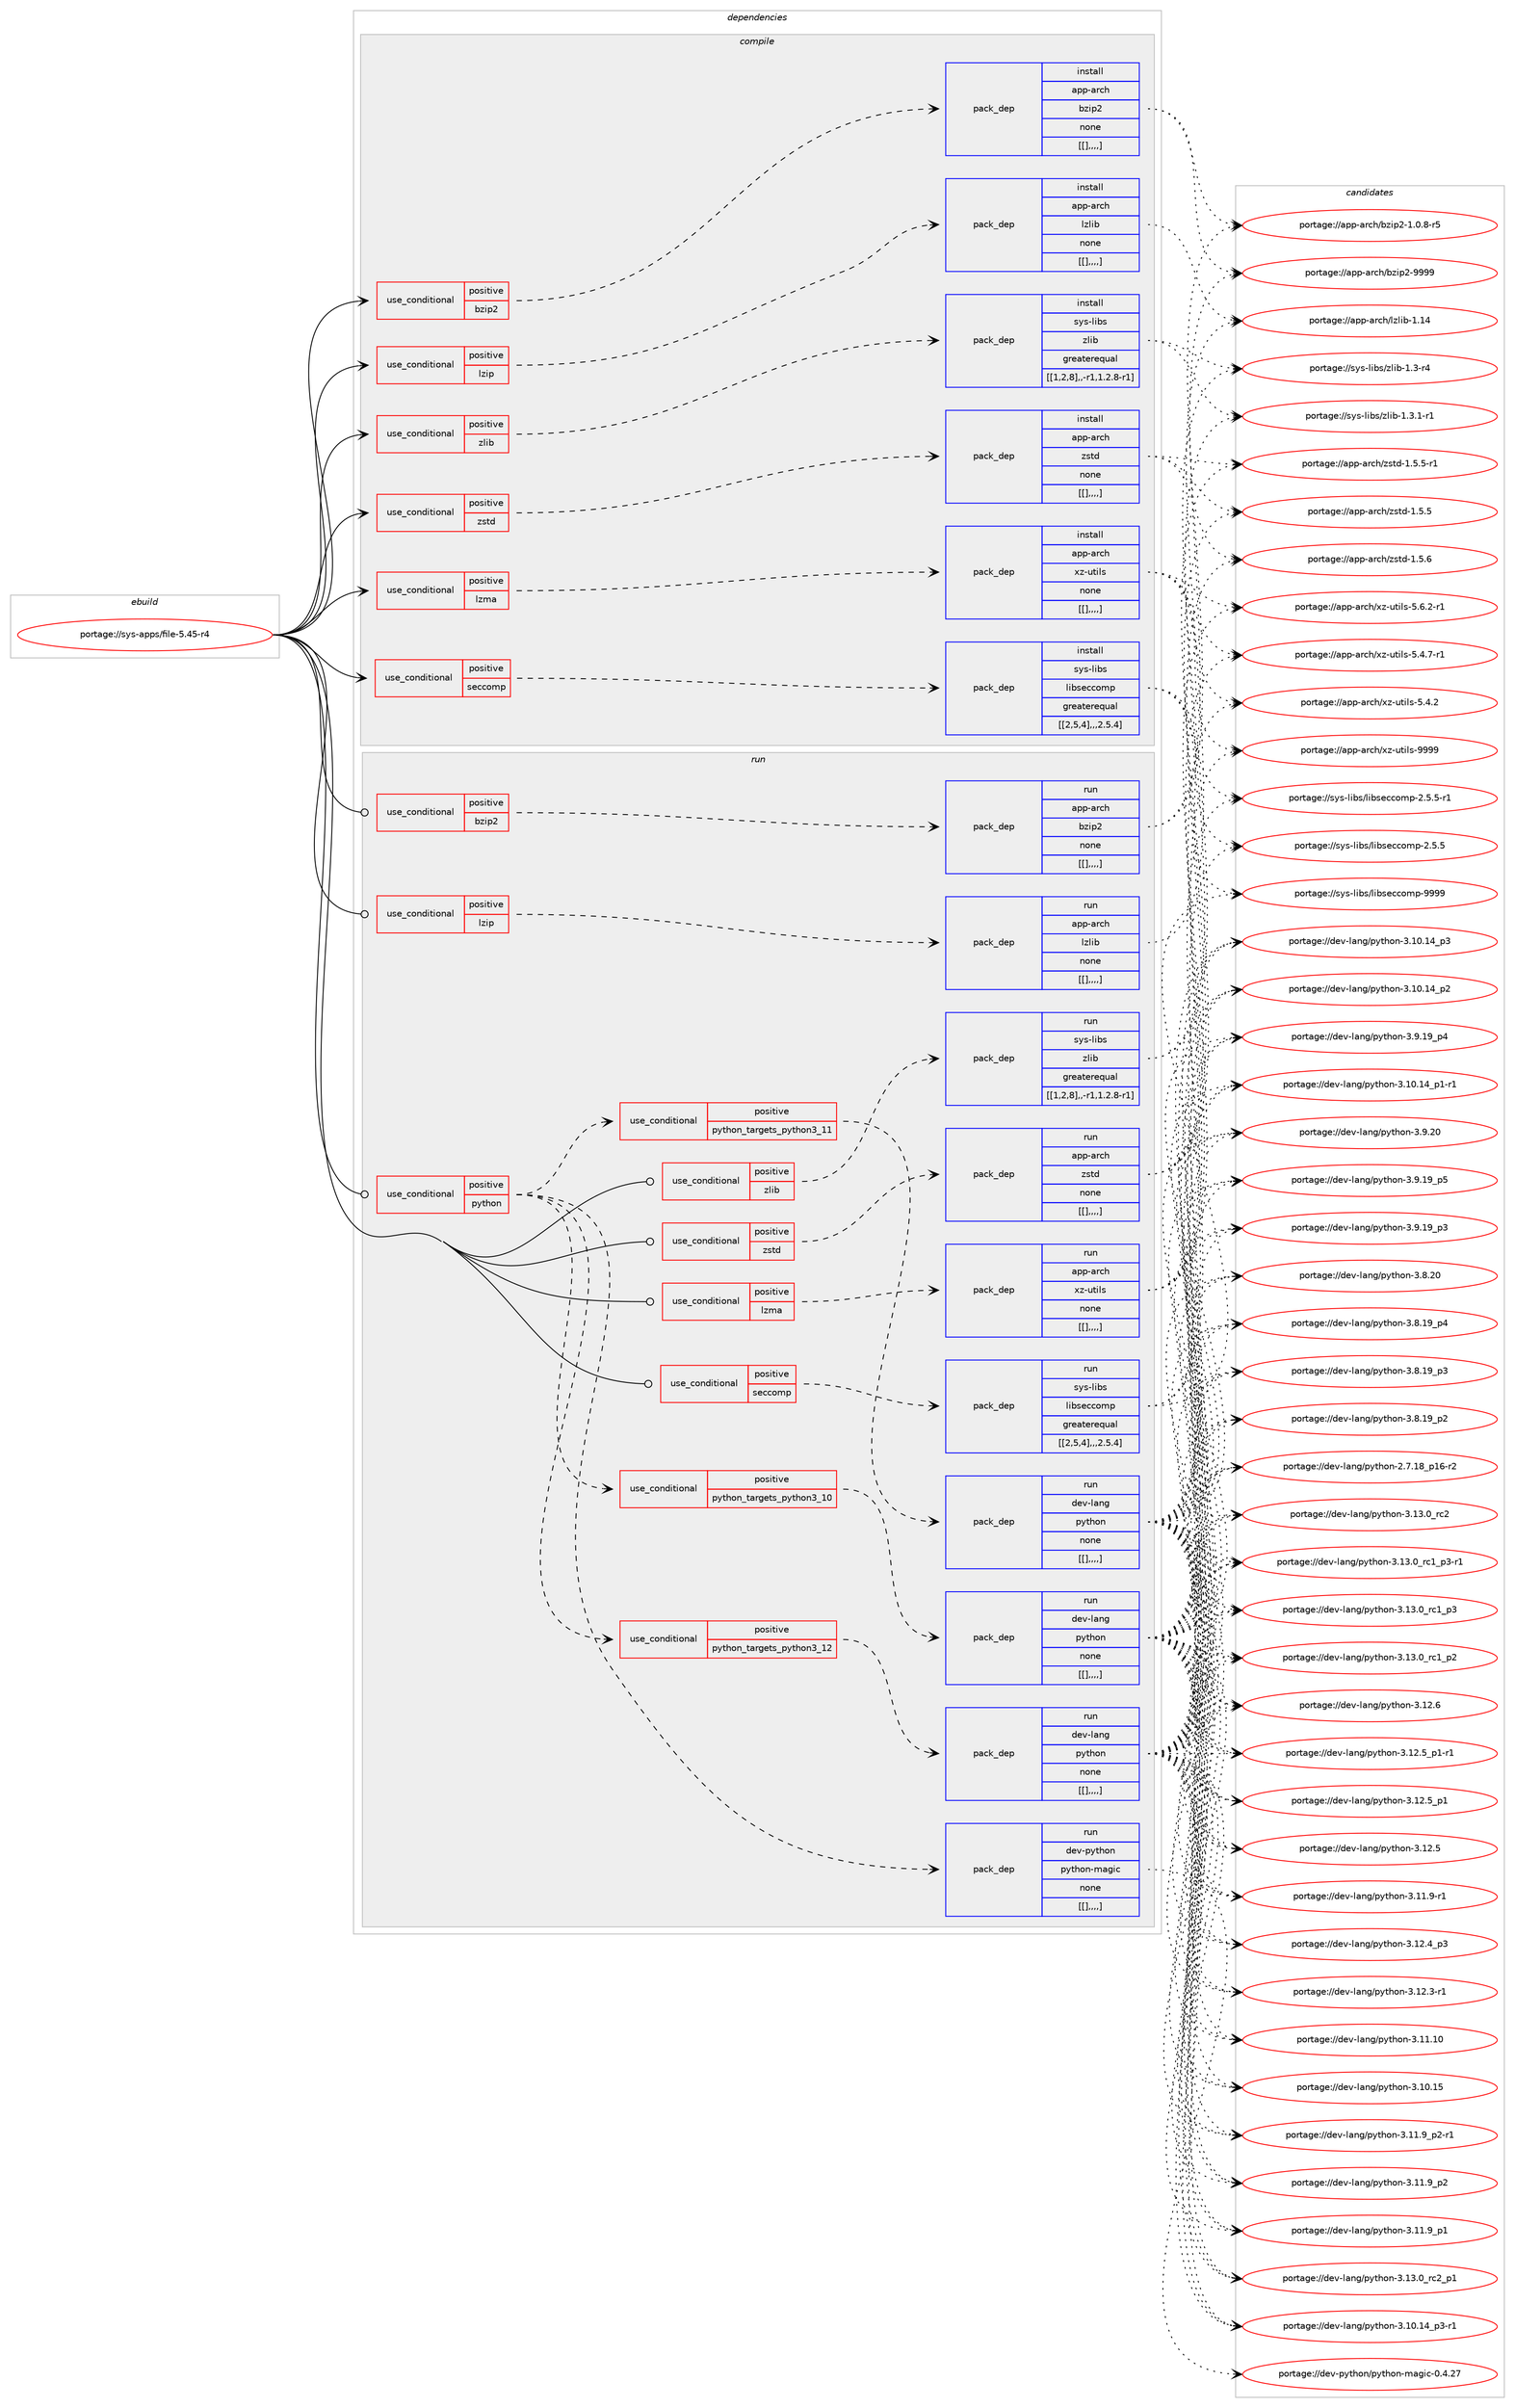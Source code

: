 digraph prolog {

# *************
# Graph options
# *************

newrank=true;
concentrate=true;
compound=true;
graph [rankdir=LR,fontname=Helvetica,fontsize=10,ranksep=1.5];#, ranksep=2.5, nodesep=0.2];
edge  [arrowhead=vee];
node  [fontname=Helvetica,fontsize=10];

# **********
# The ebuild
# **********

subgraph cluster_leftcol {
color=gray;
label=<<i>ebuild</i>>;
id [label="portage://sys-apps/file-5.45-r4", color=red, width=4, href="../sys-apps/file-5.45-r4.svg"];
}

# ****************
# The dependencies
# ****************

subgraph cluster_midcol {
color=gray;
label=<<i>dependencies</i>>;
subgraph cluster_compile {
fillcolor="#eeeeee";
style=filled;
label=<<i>compile</i>>;
subgraph cond6393 {
dependency17010 [label=<<TABLE BORDER="0" CELLBORDER="1" CELLSPACING="0" CELLPADDING="4"><TR><TD ROWSPAN="3" CELLPADDING="10">use_conditional</TD></TR><TR><TD>positive</TD></TR><TR><TD>bzip2</TD></TR></TABLE>>, shape=none, color=red];
subgraph pack10566 {
dependency17011 [label=<<TABLE BORDER="0" CELLBORDER="1" CELLSPACING="0" CELLPADDING="4" WIDTH="220"><TR><TD ROWSPAN="6" CELLPADDING="30">pack_dep</TD></TR><TR><TD WIDTH="110">install</TD></TR><TR><TD>app-arch</TD></TR><TR><TD>bzip2</TD></TR><TR><TD>none</TD></TR><TR><TD>[[],,,,]</TD></TR></TABLE>>, shape=none, color=blue];
}
dependency17010:e -> dependency17011:w [weight=20,style="dashed",arrowhead="vee"];
}
id:e -> dependency17010:w [weight=20,style="solid",arrowhead="vee"];
subgraph cond6394 {
dependency17012 [label=<<TABLE BORDER="0" CELLBORDER="1" CELLSPACING="0" CELLPADDING="4"><TR><TD ROWSPAN="3" CELLPADDING="10">use_conditional</TD></TR><TR><TD>positive</TD></TR><TR><TD>lzip</TD></TR></TABLE>>, shape=none, color=red];
subgraph pack10567 {
dependency17013 [label=<<TABLE BORDER="0" CELLBORDER="1" CELLSPACING="0" CELLPADDING="4" WIDTH="220"><TR><TD ROWSPAN="6" CELLPADDING="30">pack_dep</TD></TR><TR><TD WIDTH="110">install</TD></TR><TR><TD>app-arch</TD></TR><TR><TD>lzlib</TD></TR><TR><TD>none</TD></TR><TR><TD>[[],,,,]</TD></TR></TABLE>>, shape=none, color=blue];
}
dependency17012:e -> dependency17013:w [weight=20,style="dashed",arrowhead="vee"];
}
id:e -> dependency17012:w [weight=20,style="solid",arrowhead="vee"];
subgraph cond6395 {
dependency17014 [label=<<TABLE BORDER="0" CELLBORDER="1" CELLSPACING="0" CELLPADDING="4"><TR><TD ROWSPAN="3" CELLPADDING="10">use_conditional</TD></TR><TR><TD>positive</TD></TR><TR><TD>lzma</TD></TR></TABLE>>, shape=none, color=red];
subgraph pack10568 {
dependency17015 [label=<<TABLE BORDER="0" CELLBORDER="1" CELLSPACING="0" CELLPADDING="4" WIDTH="220"><TR><TD ROWSPAN="6" CELLPADDING="30">pack_dep</TD></TR><TR><TD WIDTH="110">install</TD></TR><TR><TD>app-arch</TD></TR><TR><TD>xz-utils</TD></TR><TR><TD>none</TD></TR><TR><TD>[[],,,,]</TD></TR></TABLE>>, shape=none, color=blue];
}
dependency17014:e -> dependency17015:w [weight=20,style="dashed",arrowhead="vee"];
}
id:e -> dependency17014:w [weight=20,style="solid",arrowhead="vee"];
subgraph cond6396 {
dependency17016 [label=<<TABLE BORDER="0" CELLBORDER="1" CELLSPACING="0" CELLPADDING="4"><TR><TD ROWSPAN="3" CELLPADDING="10">use_conditional</TD></TR><TR><TD>positive</TD></TR><TR><TD>seccomp</TD></TR></TABLE>>, shape=none, color=red];
subgraph pack10569 {
dependency17017 [label=<<TABLE BORDER="0" CELLBORDER="1" CELLSPACING="0" CELLPADDING="4" WIDTH="220"><TR><TD ROWSPAN="6" CELLPADDING="30">pack_dep</TD></TR><TR><TD WIDTH="110">install</TD></TR><TR><TD>sys-libs</TD></TR><TR><TD>libseccomp</TD></TR><TR><TD>greaterequal</TD></TR><TR><TD>[[2,5,4],,,2.5.4]</TD></TR></TABLE>>, shape=none, color=blue];
}
dependency17016:e -> dependency17017:w [weight=20,style="dashed",arrowhead="vee"];
}
id:e -> dependency17016:w [weight=20,style="solid",arrowhead="vee"];
subgraph cond6397 {
dependency17018 [label=<<TABLE BORDER="0" CELLBORDER="1" CELLSPACING="0" CELLPADDING="4"><TR><TD ROWSPAN="3" CELLPADDING="10">use_conditional</TD></TR><TR><TD>positive</TD></TR><TR><TD>zlib</TD></TR></TABLE>>, shape=none, color=red];
subgraph pack10570 {
dependency17019 [label=<<TABLE BORDER="0" CELLBORDER="1" CELLSPACING="0" CELLPADDING="4" WIDTH="220"><TR><TD ROWSPAN="6" CELLPADDING="30">pack_dep</TD></TR><TR><TD WIDTH="110">install</TD></TR><TR><TD>sys-libs</TD></TR><TR><TD>zlib</TD></TR><TR><TD>greaterequal</TD></TR><TR><TD>[[1,2,8],,-r1,1.2.8-r1]</TD></TR></TABLE>>, shape=none, color=blue];
}
dependency17018:e -> dependency17019:w [weight=20,style="dashed",arrowhead="vee"];
}
id:e -> dependency17018:w [weight=20,style="solid",arrowhead="vee"];
subgraph cond6398 {
dependency17020 [label=<<TABLE BORDER="0" CELLBORDER="1" CELLSPACING="0" CELLPADDING="4"><TR><TD ROWSPAN="3" CELLPADDING="10">use_conditional</TD></TR><TR><TD>positive</TD></TR><TR><TD>zstd</TD></TR></TABLE>>, shape=none, color=red];
subgraph pack10571 {
dependency17021 [label=<<TABLE BORDER="0" CELLBORDER="1" CELLSPACING="0" CELLPADDING="4" WIDTH="220"><TR><TD ROWSPAN="6" CELLPADDING="30">pack_dep</TD></TR><TR><TD WIDTH="110">install</TD></TR><TR><TD>app-arch</TD></TR><TR><TD>zstd</TD></TR><TR><TD>none</TD></TR><TR><TD>[[],,,,]</TD></TR></TABLE>>, shape=none, color=blue];
}
dependency17020:e -> dependency17021:w [weight=20,style="dashed",arrowhead="vee"];
}
id:e -> dependency17020:w [weight=20,style="solid",arrowhead="vee"];
}
subgraph cluster_compileandrun {
fillcolor="#eeeeee";
style=filled;
label=<<i>compile and run</i>>;
}
subgraph cluster_run {
fillcolor="#eeeeee";
style=filled;
label=<<i>run</i>>;
subgraph cond6399 {
dependency17022 [label=<<TABLE BORDER="0" CELLBORDER="1" CELLSPACING="0" CELLPADDING="4"><TR><TD ROWSPAN="3" CELLPADDING="10">use_conditional</TD></TR><TR><TD>positive</TD></TR><TR><TD>bzip2</TD></TR></TABLE>>, shape=none, color=red];
subgraph pack10572 {
dependency17023 [label=<<TABLE BORDER="0" CELLBORDER="1" CELLSPACING="0" CELLPADDING="4" WIDTH="220"><TR><TD ROWSPAN="6" CELLPADDING="30">pack_dep</TD></TR><TR><TD WIDTH="110">run</TD></TR><TR><TD>app-arch</TD></TR><TR><TD>bzip2</TD></TR><TR><TD>none</TD></TR><TR><TD>[[],,,,]</TD></TR></TABLE>>, shape=none, color=blue];
}
dependency17022:e -> dependency17023:w [weight=20,style="dashed",arrowhead="vee"];
}
id:e -> dependency17022:w [weight=20,style="solid",arrowhead="odot"];
subgraph cond6400 {
dependency17024 [label=<<TABLE BORDER="0" CELLBORDER="1" CELLSPACING="0" CELLPADDING="4"><TR><TD ROWSPAN="3" CELLPADDING="10">use_conditional</TD></TR><TR><TD>positive</TD></TR><TR><TD>lzip</TD></TR></TABLE>>, shape=none, color=red];
subgraph pack10573 {
dependency17025 [label=<<TABLE BORDER="0" CELLBORDER="1" CELLSPACING="0" CELLPADDING="4" WIDTH="220"><TR><TD ROWSPAN="6" CELLPADDING="30">pack_dep</TD></TR><TR><TD WIDTH="110">run</TD></TR><TR><TD>app-arch</TD></TR><TR><TD>lzlib</TD></TR><TR><TD>none</TD></TR><TR><TD>[[],,,,]</TD></TR></TABLE>>, shape=none, color=blue];
}
dependency17024:e -> dependency17025:w [weight=20,style="dashed",arrowhead="vee"];
}
id:e -> dependency17024:w [weight=20,style="solid",arrowhead="odot"];
subgraph cond6401 {
dependency17026 [label=<<TABLE BORDER="0" CELLBORDER="1" CELLSPACING="0" CELLPADDING="4"><TR><TD ROWSPAN="3" CELLPADDING="10">use_conditional</TD></TR><TR><TD>positive</TD></TR><TR><TD>lzma</TD></TR></TABLE>>, shape=none, color=red];
subgraph pack10574 {
dependency17027 [label=<<TABLE BORDER="0" CELLBORDER="1" CELLSPACING="0" CELLPADDING="4" WIDTH="220"><TR><TD ROWSPAN="6" CELLPADDING="30">pack_dep</TD></TR><TR><TD WIDTH="110">run</TD></TR><TR><TD>app-arch</TD></TR><TR><TD>xz-utils</TD></TR><TR><TD>none</TD></TR><TR><TD>[[],,,,]</TD></TR></TABLE>>, shape=none, color=blue];
}
dependency17026:e -> dependency17027:w [weight=20,style="dashed",arrowhead="vee"];
}
id:e -> dependency17026:w [weight=20,style="solid",arrowhead="odot"];
subgraph cond6402 {
dependency17028 [label=<<TABLE BORDER="0" CELLBORDER="1" CELLSPACING="0" CELLPADDING="4"><TR><TD ROWSPAN="3" CELLPADDING="10">use_conditional</TD></TR><TR><TD>positive</TD></TR><TR><TD>python</TD></TR></TABLE>>, shape=none, color=red];
subgraph cond6403 {
dependency17029 [label=<<TABLE BORDER="0" CELLBORDER="1" CELLSPACING="0" CELLPADDING="4"><TR><TD ROWSPAN="3" CELLPADDING="10">use_conditional</TD></TR><TR><TD>positive</TD></TR><TR><TD>python_targets_python3_10</TD></TR></TABLE>>, shape=none, color=red];
subgraph pack10575 {
dependency17030 [label=<<TABLE BORDER="0" CELLBORDER="1" CELLSPACING="0" CELLPADDING="4" WIDTH="220"><TR><TD ROWSPAN="6" CELLPADDING="30">pack_dep</TD></TR><TR><TD WIDTH="110">run</TD></TR><TR><TD>dev-lang</TD></TR><TR><TD>python</TD></TR><TR><TD>none</TD></TR><TR><TD>[[],,,,]</TD></TR></TABLE>>, shape=none, color=blue];
}
dependency17029:e -> dependency17030:w [weight=20,style="dashed",arrowhead="vee"];
}
dependency17028:e -> dependency17029:w [weight=20,style="dashed",arrowhead="vee"];
subgraph cond6404 {
dependency17031 [label=<<TABLE BORDER="0" CELLBORDER="1" CELLSPACING="0" CELLPADDING="4"><TR><TD ROWSPAN="3" CELLPADDING="10">use_conditional</TD></TR><TR><TD>positive</TD></TR><TR><TD>python_targets_python3_11</TD></TR></TABLE>>, shape=none, color=red];
subgraph pack10576 {
dependency17032 [label=<<TABLE BORDER="0" CELLBORDER="1" CELLSPACING="0" CELLPADDING="4" WIDTH="220"><TR><TD ROWSPAN="6" CELLPADDING="30">pack_dep</TD></TR><TR><TD WIDTH="110">run</TD></TR><TR><TD>dev-lang</TD></TR><TR><TD>python</TD></TR><TR><TD>none</TD></TR><TR><TD>[[],,,,]</TD></TR></TABLE>>, shape=none, color=blue];
}
dependency17031:e -> dependency17032:w [weight=20,style="dashed",arrowhead="vee"];
}
dependency17028:e -> dependency17031:w [weight=20,style="dashed",arrowhead="vee"];
subgraph cond6405 {
dependency17033 [label=<<TABLE BORDER="0" CELLBORDER="1" CELLSPACING="0" CELLPADDING="4"><TR><TD ROWSPAN="3" CELLPADDING="10">use_conditional</TD></TR><TR><TD>positive</TD></TR><TR><TD>python_targets_python3_12</TD></TR></TABLE>>, shape=none, color=red];
subgraph pack10577 {
dependency17034 [label=<<TABLE BORDER="0" CELLBORDER="1" CELLSPACING="0" CELLPADDING="4" WIDTH="220"><TR><TD ROWSPAN="6" CELLPADDING="30">pack_dep</TD></TR><TR><TD WIDTH="110">run</TD></TR><TR><TD>dev-lang</TD></TR><TR><TD>python</TD></TR><TR><TD>none</TD></TR><TR><TD>[[],,,,]</TD></TR></TABLE>>, shape=none, color=blue];
}
dependency17033:e -> dependency17034:w [weight=20,style="dashed",arrowhead="vee"];
}
dependency17028:e -> dependency17033:w [weight=20,style="dashed",arrowhead="vee"];
subgraph pack10578 {
dependency17035 [label=<<TABLE BORDER="0" CELLBORDER="1" CELLSPACING="0" CELLPADDING="4" WIDTH="220"><TR><TD ROWSPAN="6" CELLPADDING="30">pack_dep</TD></TR><TR><TD WIDTH="110">run</TD></TR><TR><TD>dev-python</TD></TR><TR><TD>python-magic</TD></TR><TR><TD>none</TD></TR><TR><TD>[[],,,,]</TD></TR></TABLE>>, shape=none, color=blue];
}
dependency17028:e -> dependency17035:w [weight=20,style="dashed",arrowhead="vee"];
}
id:e -> dependency17028:w [weight=20,style="solid",arrowhead="odot"];
subgraph cond6406 {
dependency17036 [label=<<TABLE BORDER="0" CELLBORDER="1" CELLSPACING="0" CELLPADDING="4"><TR><TD ROWSPAN="3" CELLPADDING="10">use_conditional</TD></TR><TR><TD>positive</TD></TR><TR><TD>seccomp</TD></TR></TABLE>>, shape=none, color=red];
subgraph pack10579 {
dependency17037 [label=<<TABLE BORDER="0" CELLBORDER="1" CELLSPACING="0" CELLPADDING="4" WIDTH="220"><TR><TD ROWSPAN="6" CELLPADDING="30">pack_dep</TD></TR><TR><TD WIDTH="110">run</TD></TR><TR><TD>sys-libs</TD></TR><TR><TD>libseccomp</TD></TR><TR><TD>greaterequal</TD></TR><TR><TD>[[2,5,4],,,2.5.4]</TD></TR></TABLE>>, shape=none, color=blue];
}
dependency17036:e -> dependency17037:w [weight=20,style="dashed",arrowhead="vee"];
}
id:e -> dependency17036:w [weight=20,style="solid",arrowhead="odot"];
subgraph cond6407 {
dependency17038 [label=<<TABLE BORDER="0" CELLBORDER="1" CELLSPACING="0" CELLPADDING="4"><TR><TD ROWSPAN="3" CELLPADDING="10">use_conditional</TD></TR><TR><TD>positive</TD></TR><TR><TD>zlib</TD></TR></TABLE>>, shape=none, color=red];
subgraph pack10580 {
dependency17039 [label=<<TABLE BORDER="0" CELLBORDER="1" CELLSPACING="0" CELLPADDING="4" WIDTH="220"><TR><TD ROWSPAN="6" CELLPADDING="30">pack_dep</TD></TR><TR><TD WIDTH="110">run</TD></TR><TR><TD>sys-libs</TD></TR><TR><TD>zlib</TD></TR><TR><TD>greaterequal</TD></TR><TR><TD>[[1,2,8],,-r1,1.2.8-r1]</TD></TR></TABLE>>, shape=none, color=blue];
}
dependency17038:e -> dependency17039:w [weight=20,style="dashed",arrowhead="vee"];
}
id:e -> dependency17038:w [weight=20,style="solid",arrowhead="odot"];
subgraph cond6408 {
dependency17040 [label=<<TABLE BORDER="0" CELLBORDER="1" CELLSPACING="0" CELLPADDING="4"><TR><TD ROWSPAN="3" CELLPADDING="10">use_conditional</TD></TR><TR><TD>positive</TD></TR><TR><TD>zstd</TD></TR></TABLE>>, shape=none, color=red];
subgraph pack10581 {
dependency17041 [label=<<TABLE BORDER="0" CELLBORDER="1" CELLSPACING="0" CELLPADDING="4" WIDTH="220"><TR><TD ROWSPAN="6" CELLPADDING="30">pack_dep</TD></TR><TR><TD WIDTH="110">run</TD></TR><TR><TD>app-arch</TD></TR><TR><TD>zstd</TD></TR><TR><TD>none</TD></TR><TR><TD>[[],,,,]</TD></TR></TABLE>>, shape=none, color=blue];
}
dependency17040:e -> dependency17041:w [weight=20,style="dashed",arrowhead="vee"];
}
id:e -> dependency17040:w [weight=20,style="solid",arrowhead="odot"];
}
}

# **************
# The candidates
# **************

subgraph cluster_choices {
rank=same;
color=gray;
label=<<i>candidates</i>>;

subgraph choice10566 {
color=black;
nodesep=1;
choice971121124597114991044798122105112504557575757 [label="portage://app-arch/bzip2-9999", color=red, width=4,href="../app-arch/bzip2-9999.svg"];
choice971121124597114991044798122105112504549464846564511453 [label="portage://app-arch/bzip2-1.0.8-r5", color=red, width=4,href="../app-arch/bzip2-1.0.8-r5.svg"];
dependency17011:e -> choice971121124597114991044798122105112504557575757:w [style=dotted,weight="100"];
dependency17011:e -> choice971121124597114991044798122105112504549464846564511453:w [style=dotted,weight="100"];
}
subgraph choice10567 {
color=black;
nodesep=1;
choice9711211245971149910447108122108105984549464952 [label="portage://app-arch/lzlib-1.14", color=red, width=4,href="../app-arch/lzlib-1.14.svg"];
dependency17013:e -> choice9711211245971149910447108122108105984549464952:w [style=dotted,weight="100"];
}
subgraph choice10568 {
color=black;
nodesep=1;
choice9711211245971149910447120122451171161051081154557575757 [label="portage://app-arch/xz-utils-9999", color=red, width=4,href="../app-arch/xz-utils-9999.svg"];
choice9711211245971149910447120122451171161051081154553465446504511449 [label="portage://app-arch/xz-utils-5.6.2-r1", color=red, width=4,href="../app-arch/xz-utils-5.6.2-r1.svg"];
choice9711211245971149910447120122451171161051081154553465246554511449 [label="portage://app-arch/xz-utils-5.4.7-r1", color=red, width=4,href="../app-arch/xz-utils-5.4.7-r1.svg"];
choice971121124597114991044712012245117116105108115455346524650 [label="portage://app-arch/xz-utils-5.4.2", color=red, width=4,href="../app-arch/xz-utils-5.4.2.svg"];
dependency17015:e -> choice9711211245971149910447120122451171161051081154557575757:w [style=dotted,weight="100"];
dependency17015:e -> choice9711211245971149910447120122451171161051081154553465446504511449:w [style=dotted,weight="100"];
dependency17015:e -> choice9711211245971149910447120122451171161051081154553465246554511449:w [style=dotted,weight="100"];
dependency17015:e -> choice971121124597114991044712012245117116105108115455346524650:w [style=dotted,weight="100"];
}
subgraph choice10569 {
color=black;
nodesep=1;
choice1151211154510810598115471081059811510199991111091124557575757 [label="portage://sys-libs/libseccomp-9999", color=red, width=4,href="../sys-libs/libseccomp-9999.svg"];
choice1151211154510810598115471081059811510199991111091124550465346534511449 [label="portage://sys-libs/libseccomp-2.5.5-r1", color=red, width=4,href="../sys-libs/libseccomp-2.5.5-r1.svg"];
choice115121115451081059811547108105981151019999111109112455046534653 [label="portage://sys-libs/libseccomp-2.5.5", color=red, width=4,href="../sys-libs/libseccomp-2.5.5.svg"];
dependency17017:e -> choice1151211154510810598115471081059811510199991111091124557575757:w [style=dotted,weight="100"];
dependency17017:e -> choice1151211154510810598115471081059811510199991111091124550465346534511449:w [style=dotted,weight="100"];
dependency17017:e -> choice115121115451081059811547108105981151019999111109112455046534653:w [style=dotted,weight="100"];
}
subgraph choice10570 {
color=black;
nodesep=1;
choice115121115451081059811547122108105984549465146494511449 [label="portage://sys-libs/zlib-1.3.1-r1", color=red, width=4,href="../sys-libs/zlib-1.3.1-r1.svg"];
choice11512111545108105981154712210810598454946514511452 [label="portage://sys-libs/zlib-1.3-r4", color=red, width=4,href="../sys-libs/zlib-1.3-r4.svg"];
dependency17019:e -> choice115121115451081059811547122108105984549465146494511449:w [style=dotted,weight="100"];
dependency17019:e -> choice11512111545108105981154712210810598454946514511452:w [style=dotted,weight="100"];
}
subgraph choice10571 {
color=black;
nodesep=1;
choice9711211245971149910447122115116100454946534654 [label="portage://app-arch/zstd-1.5.6", color=red, width=4,href="../app-arch/zstd-1.5.6.svg"];
choice97112112459711499104471221151161004549465346534511449 [label="portage://app-arch/zstd-1.5.5-r1", color=red, width=4,href="../app-arch/zstd-1.5.5-r1.svg"];
choice9711211245971149910447122115116100454946534653 [label="portage://app-arch/zstd-1.5.5", color=red, width=4,href="../app-arch/zstd-1.5.5.svg"];
dependency17021:e -> choice9711211245971149910447122115116100454946534654:w [style=dotted,weight="100"];
dependency17021:e -> choice97112112459711499104471221151161004549465346534511449:w [style=dotted,weight="100"];
dependency17021:e -> choice9711211245971149910447122115116100454946534653:w [style=dotted,weight="100"];
}
subgraph choice10572 {
color=black;
nodesep=1;
choice971121124597114991044798122105112504557575757 [label="portage://app-arch/bzip2-9999", color=red, width=4,href="../app-arch/bzip2-9999.svg"];
choice971121124597114991044798122105112504549464846564511453 [label="portage://app-arch/bzip2-1.0.8-r5", color=red, width=4,href="../app-arch/bzip2-1.0.8-r5.svg"];
dependency17023:e -> choice971121124597114991044798122105112504557575757:w [style=dotted,weight="100"];
dependency17023:e -> choice971121124597114991044798122105112504549464846564511453:w [style=dotted,weight="100"];
}
subgraph choice10573 {
color=black;
nodesep=1;
choice9711211245971149910447108122108105984549464952 [label="portage://app-arch/lzlib-1.14", color=red, width=4,href="../app-arch/lzlib-1.14.svg"];
dependency17025:e -> choice9711211245971149910447108122108105984549464952:w [style=dotted,weight="100"];
}
subgraph choice10574 {
color=black;
nodesep=1;
choice9711211245971149910447120122451171161051081154557575757 [label="portage://app-arch/xz-utils-9999", color=red, width=4,href="../app-arch/xz-utils-9999.svg"];
choice9711211245971149910447120122451171161051081154553465446504511449 [label="portage://app-arch/xz-utils-5.6.2-r1", color=red, width=4,href="../app-arch/xz-utils-5.6.2-r1.svg"];
choice9711211245971149910447120122451171161051081154553465246554511449 [label="portage://app-arch/xz-utils-5.4.7-r1", color=red, width=4,href="../app-arch/xz-utils-5.4.7-r1.svg"];
choice971121124597114991044712012245117116105108115455346524650 [label="portage://app-arch/xz-utils-5.4.2", color=red, width=4,href="../app-arch/xz-utils-5.4.2.svg"];
dependency17027:e -> choice9711211245971149910447120122451171161051081154557575757:w [style=dotted,weight="100"];
dependency17027:e -> choice9711211245971149910447120122451171161051081154553465446504511449:w [style=dotted,weight="100"];
dependency17027:e -> choice9711211245971149910447120122451171161051081154553465246554511449:w [style=dotted,weight="100"];
dependency17027:e -> choice971121124597114991044712012245117116105108115455346524650:w [style=dotted,weight="100"];
}
subgraph choice10575 {
color=black;
nodesep=1;
choice100101118451089711010347112121116104111110455146495146489511499509511249 [label="portage://dev-lang/python-3.13.0_rc2_p1", color=red, width=4,href="../dev-lang/python-3.13.0_rc2_p1.svg"];
choice10010111845108971101034711212111610411111045514649514648951149950 [label="portage://dev-lang/python-3.13.0_rc2", color=red, width=4,href="../dev-lang/python-3.13.0_rc2.svg"];
choice1001011184510897110103471121211161041111104551464951464895114994995112514511449 [label="portage://dev-lang/python-3.13.0_rc1_p3-r1", color=red, width=4,href="../dev-lang/python-3.13.0_rc1_p3-r1.svg"];
choice100101118451089711010347112121116104111110455146495146489511499499511251 [label="portage://dev-lang/python-3.13.0_rc1_p3", color=red, width=4,href="../dev-lang/python-3.13.0_rc1_p3.svg"];
choice100101118451089711010347112121116104111110455146495146489511499499511250 [label="portage://dev-lang/python-3.13.0_rc1_p2", color=red, width=4,href="../dev-lang/python-3.13.0_rc1_p2.svg"];
choice10010111845108971101034711212111610411111045514649504654 [label="portage://dev-lang/python-3.12.6", color=red, width=4,href="../dev-lang/python-3.12.6.svg"];
choice1001011184510897110103471121211161041111104551464950465395112494511449 [label="portage://dev-lang/python-3.12.5_p1-r1", color=red, width=4,href="../dev-lang/python-3.12.5_p1-r1.svg"];
choice100101118451089711010347112121116104111110455146495046539511249 [label="portage://dev-lang/python-3.12.5_p1", color=red, width=4,href="../dev-lang/python-3.12.5_p1.svg"];
choice10010111845108971101034711212111610411111045514649504653 [label="portage://dev-lang/python-3.12.5", color=red, width=4,href="../dev-lang/python-3.12.5.svg"];
choice100101118451089711010347112121116104111110455146495046529511251 [label="portage://dev-lang/python-3.12.4_p3", color=red, width=4,href="../dev-lang/python-3.12.4_p3.svg"];
choice100101118451089711010347112121116104111110455146495046514511449 [label="portage://dev-lang/python-3.12.3-r1", color=red, width=4,href="../dev-lang/python-3.12.3-r1.svg"];
choice1001011184510897110103471121211161041111104551464949464948 [label="portage://dev-lang/python-3.11.10", color=red, width=4,href="../dev-lang/python-3.11.10.svg"];
choice1001011184510897110103471121211161041111104551464949465795112504511449 [label="portage://dev-lang/python-3.11.9_p2-r1", color=red, width=4,href="../dev-lang/python-3.11.9_p2-r1.svg"];
choice100101118451089711010347112121116104111110455146494946579511250 [label="portage://dev-lang/python-3.11.9_p2", color=red, width=4,href="../dev-lang/python-3.11.9_p2.svg"];
choice100101118451089711010347112121116104111110455146494946579511249 [label="portage://dev-lang/python-3.11.9_p1", color=red, width=4,href="../dev-lang/python-3.11.9_p1.svg"];
choice100101118451089711010347112121116104111110455146494946574511449 [label="portage://dev-lang/python-3.11.9-r1", color=red, width=4,href="../dev-lang/python-3.11.9-r1.svg"];
choice1001011184510897110103471121211161041111104551464948464953 [label="portage://dev-lang/python-3.10.15", color=red, width=4,href="../dev-lang/python-3.10.15.svg"];
choice100101118451089711010347112121116104111110455146494846495295112514511449 [label="portage://dev-lang/python-3.10.14_p3-r1", color=red, width=4,href="../dev-lang/python-3.10.14_p3-r1.svg"];
choice10010111845108971101034711212111610411111045514649484649529511251 [label="portage://dev-lang/python-3.10.14_p3", color=red, width=4,href="../dev-lang/python-3.10.14_p3.svg"];
choice10010111845108971101034711212111610411111045514649484649529511250 [label="portage://dev-lang/python-3.10.14_p2", color=red, width=4,href="../dev-lang/python-3.10.14_p2.svg"];
choice100101118451089711010347112121116104111110455146494846495295112494511449 [label="portage://dev-lang/python-3.10.14_p1-r1", color=red, width=4,href="../dev-lang/python-3.10.14_p1-r1.svg"];
choice10010111845108971101034711212111610411111045514657465048 [label="portage://dev-lang/python-3.9.20", color=red, width=4,href="../dev-lang/python-3.9.20.svg"];
choice100101118451089711010347112121116104111110455146574649579511253 [label="portage://dev-lang/python-3.9.19_p5", color=red, width=4,href="../dev-lang/python-3.9.19_p5.svg"];
choice100101118451089711010347112121116104111110455146574649579511252 [label="portage://dev-lang/python-3.9.19_p4", color=red, width=4,href="../dev-lang/python-3.9.19_p4.svg"];
choice100101118451089711010347112121116104111110455146574649579511251 [label="portage://dev-lang/python-3.9.19_p3", color=red, width=4,href="../dev-lang/python-3.9.19_p3.svg"];
choice10010111845108971101034711212111610411111045514656465048 [label="portage://dev-lang/python-3.8.20", color=red, width=4,href="../dev-lang/python-3.8.20.svg"];
choice100101118451089711010347112121116104111110455146564649579511252 [label="portage://dev-lang/python-3.8.19_p4", color=red, width=4,href="../dev-lang/python-3.8.19_p4.svg"];
choice100101118451089711010347112121116104111110455146564649579511251 [label="portage://dev-lang/python-3.8.19_p3", color=red, width=4,href="../dev-lang/python-3.8.19_p3.svg"];
choice100101118451089711010347112121116104111110455146564649579511250 [label="portage://dev-lang/python-3.8.19_p2", color=red, width=4,href="../dev-lang/python-3.8.19_p2.svg"];
choice100101118451089711010347112121116104111110455046554649569511249544511450 [label="portage://dev-lang/python-2.7.18_p16-r2", color=red, width=4,href="../dev-lang/python-2.7.18_p16-r2.svg"];
dependency17030:e -> choice100101118451089711010347112121116104111110455146495146489511499509511249:w [style=dotted,weight="100"];
dependency17030:e -> choice10010111845108971101034711212111610411111045514649514648951149950:w [style=dotted,weight="100"];
dependency17030:e -> choice1001011184510897110103471121211161041111104551464951464895114994995112514511449:w [style=dotted,weight="100"];
dependency17030:e -> choice100101118451089711010347112121116104111110455146495146489511499499511251:w [style=dotted,weight="100"];
dependency17030:e -> choice100101118451089711010347112121116104111110455146495146489511499499511250:w [style=dotted,weight="100"];
dependency17030:e -> choice10010111845108971101034711212111610411111045514649504654:w [style=dotted,weight="100"];
dependency17030:e -> choice1001011184510897110103471121211161041111104551464950465395112494511449:w [style=dotted,weight="100"];
dependency17030:e -> choice100101118451089711010347112121116104111110455146495046539511249:w [style=dotted,weight="100"];
dependency17030:e -> choice10010111845108971101034711212111610411111045514649504653:w [style=dotted,weight="100"];
dependency17030:e -> choice100101118451089711010347112121116104111110455146495046529511251:w [style=dotted,weight="100"];
dependency17030:e -> choice100101118451089711010347112121116104111110455146495046514511449:w [style=dotted,weight="100"];
dependency17030:e -> choice1001011184510897110103471121211161041111104551464949464948:w [style=dotted,weight="100"];
dependency17030:e -> choice1001011184510897110103471121211161041111104551464949465795112504511449:w [style=dotted,weight="100"];
dependency17030:e -> choice100101118451089711010347112121116104111110455146494946579511250:w [style=dotted,weight="100"];
dependency17030:e -> choice100101118451089711010347112121116104111110455146494946579511249:w [style=dotted,weight="100"];
dependency17030:e -> choice100101118451089711010347112121116104111110455146494946574511449:w [style=dotted,weight="100"];
dependency17030:e -> choice1001011184510897110103471121211161041111104551464948464953:w [style=dotted,weight="100"];
dependency17030:e -> choice100101118451089711010347112121116104111110455146494846495295112514511449:w [style=dotted,weight="100"];
dependency17030:e -> choice10010111845108971101034711212111610411111045514649484649529511251:w [style=dotted,weight="100"];
dependency17030:e -> choice10010111845108971101034711212111610411111045514649484649529511250:w [style=dotted,weight="100"];
dependency17030:e -> choice100101118451089711010347112121116104111110455146494846495295112494511449:w [style=dotted,weight="100"];
dependency17030:e -> choice10010111845108971101034711212111610411111045514657465048:w [style=dotted,weight="100"];
dependency17030:e -> choice100101118451089711010347112121116104111110455146574649579511253:w [style=dotted,weight="100"];
dependency17030:e -> choice100101118451089711010347112121116104111110455146574649579511252:w [style=dotted,weight="100"];
dependency17030:e -> choice100101118451089711010347112121116104111110455146574649579511251:w [style=dotted,weight="100"];
dependency17030:e -> choice10010111845108971101034711212111610411111045514656465048:w [style=dotted,weight="100"];
dependency17030:e -> choice100101118451089711010347112121116104111110455146564649579511252:w [style=dotted,weight="100"];
dependency17030:e -> choice100101118451089711010347112121116104111110455146564649579511251:w [style=dotted,weight="100"];
dependency17030:e -> choice100101118451089711010347112121116104111110455146564649579511250:w [style=dotted,weight="100"];
dependency17030:e -> choice100101118451089711010347112121116104111110455046554649569511249544511450:w [style=dotted,weight="100"];
}
subgraph choice10576 {
color=black;
nodesep=1;
choice100101118451089711010347112121116104111110455146495146489511499509511249 [label="portage://dev-lang/python-3.13.0_rc2_p1", color=red, width=4,href="../dev-lang/python-3.13.0_rc2_p1.svg"];
choice10010111845108971101034711212111610411111045514649514648951149950 [label="portage://dev-lang/python-3.13.0_rc2", color=red, width=4,href="../dev-lang/python-3.13.0_rc2.svg"];
choice1001011184510897110103471121211161041111104551464951464895114994995112514511449 [label="portage://dev-lang/python-3.13.0_rc1_p3-r1", color=red, width=4,href="../dev-lang/python-3.13.0_rc1_p3-r1.svg"];
choice100101118451089711010347112121116104111110455146495146489511499499511251 [label="portage://dev-lang/python-3.13.0_rc1_p3", color=red, width=4,href="../dev-lang/python-3.13.0_rc1_p3.svg"];
choice100101118451089711010347112121116104111110455146495146489511499499511250 [label="portage://dev-lang/python-3.13.0_rc1_p2", color=red, width=4,href="../dev-lang/python-3.13.0_rc1_p2.svg"];
choice10010111845108971101034711212111610411111045514649504654 [label="portage://dev-lang/python-3.12.6", color=red, width=4,href="../dev-lang/python-3.12.6.svg"];
choice1001011184510897110103471121211161041111104551464950465395112494511449 [label="portage://dev-lang/python-3.12.5_p1-r1", color=red, width=4,href="../dev-lang/python-3.12.5_p1-r1.svg"];
choice100101118451089711010347112121116104111110455146495046539511249 [label="portage://dev-lang/python-3.12.5_p1", color=red, width=4,href="../dev-lang/python-3.12.5_p1.svg"];
choice10010111845108971101034711212111610411111045514649504653 [label="portage://dev-lang/python-3.12.5", color=red, width=4,href="../dev-lang/python-3.12.5.svg"];
choice100101118451089711010347112121116104111110455146495046529511251 [label="portage://dev-lang/python-3.12.4_p3", color=red, width=4,href="../dev-lang/python-3.12.4_p3.svg"];
choice100101118451089711010347112121116104111110455146495046514511449 [label="portage://dev-lang/python-3.12.3-r1", color=red, width=4,href="../dev-lang/python-3.12.3-r1.svg"];
choice1001011184510897110103471121211161041111104551464949464948 [label="portage://dev-lang/python-3.11.10", color=red, width=4,href="../dev-lang/python-3.11.10.svg"];
choice1001011184510897110103471121211161041111104551464949465795112504511449 [label="portage://dev-lang/python-3.11.9_p2-r1", color=red, width=4,href="../dev-lang/python-3.11.9_p2-r1.svg"];
choice100101118451089711010347112121116104111110455146494946579511250 [label="portage://dev-lang/python-3.11.9_p2", color=red, width=4,href="../dev-lang/python-3.11.9_p2.svg"];
choice100101118451089711010347112121116104111110455146494946579511249 [label="portage://dev-lang/python-3.11.9_p1", color=red, width=4,href="../dev-lang/python-3.11.9_p1.svg"];
choice100101118451089711010347112121116104111110455146494946574511449 [label="portage://dev-lang/python-3.11.9-r1", color=red, width=4,href="../dev-lang/python-3.11.9-r1.svg"];
choice1001011184510897110103471121211161041111104551464948464953 [label="portage://dev-lang/python-3.10.15", color=red, width=4,href="../dev-lang/python-3.10.15.svg"];
choice100101118451089711010347112121116104111110455146494846495295112514511449 [label="portage://dev-lang/python-3.10.14_p3-r1", color=red, width=4,href="../dev-lang/python-3.10.14_p3-r1.svg"];
choice10010111845108971101034711212111610411111045514649484649529511251 [label="portage://dev-lang/python-3.10.14_p3", color=red, width=4,href="../dev-lang/python-3.10.14_p3.svg"];
choice10010111845108971101034711212111610411111045514649484649529511250 [label="portage://dev-lang/python-3.10.14_p2", color=red, width=4,href="../dev-lang/python-3.10.14_p2.svg"];
choice100101118451089711010347112121116104111110455146494846495295112494511449 [label="portage://dev-lang/python-3.10.14_p1-r1", color=red, width=4,href="../dev-lang/python-3.10.14_p1-r1.svg"];
choice10010111845108971101034711212111610411111045514657465048 [label="portage://dev-lang/python-3.9.20", color=red, width=4,href="../dev-lang/python-3.9.20.svg"];
choice100101118451089711010347112121116104111110455146574649579511253 [label="portage://dev-lang/python-3.9.19_p5", color=red, width=4,href="../dev-lang/python-3.9.19_p5.svg"];
choice100101118451089711010347112121116104111110455146574649579511252 [label="portage://dev-lang/python-3.9.19_p4", color=red, width=4,href="../dev-lang/python-3.9.19_p4.svg"];
choice100101118451089711010347112121116104111110455146574649579511251 [label="portage://dev-lang/python-3.9.19_p3", color=red, width=4,href="../dev-lang/python-3.9.19_p3.svg"];
choice10010111845108971101034711212111610411111045514656465048 [label="portage://dev-lang/python-3.8.20", color=red, width=4,href="../dev-lang/python-3.8.20.svg"];
choice100101118451089711010347112121116104111110455146564649579511252 [label="portage://dev-lang/python-3.8.19_p4", color=red, width=4,href="../dev-lang/python-3.8.19_p4.svg"];
choice100101118451089711010347112121116104111110455146564649579511251 [label="portage://dev-lang/python-3.8.19_p3", color=red, width=4,href="../dev-lang/python-3.8.19_p3.svg"];
choice100101118451089711010347112121116104111110455146564649579511250 [label="portage://dev-lang/python-3.8.19_p2", color=red, width=4,href="../dev-lang/python-3.8.19_p2.svg"];
choice100101118451089711010347112121116104111110455046554649569511249544511450 [label="portage://dev-lang/python-2.7.18_p16-r2", color=red, width=4,href="../dev-lang/python-2.7.18_p16-r2.svg"];
dependency17032:e -> choice100101118451089711010347112121116104111110455146495146489511499509511249:w [style=dotted,weight="100"];
dependency17032:e -> choice10010111845108971101034711212111610411111045514649514648951149950:w [style=dotted,weight="100"];
dependency17032:e -> choice1001011184510897110103471121211161041111104551464951464895114994995112514511449:w [style=dotted,weight="100"];
dependency17032:e -> choice100101118451089711010347112121116104111110455146495146489511499499511251:w [style=dotted,weight="100"];
dependency17032:e -> choice100101118451089711010347112121116104111110455146495146489511499499511250:w [style=dotted,weight="100"];
dependency17032:e -> choice10010111845108971101034711212111610411111045514649504654:w [style=dotted,weight="100"];
dependency17032:e -> choice1001011184510897110103471121211161041111104551464950465395112494511449:w [style=dotted,weight="100"];
dependency17032:e -> choice100101118451089711010347112121116104111110455146495046539511249:w [style=dotted,weight="100"];
dependency17032:e -> choice10010111845108971101034711212111610411111045514649504653:w [style=dotted,weight="100"];
dependency17032:e -> choice100101118451089711010347112121116104111110455146495046529511251:w [style=dotted,weight="100"];
dependency17032:e -> choice100101118451089711010347112121116104111110455146495046514511449:w [style=dotted,weight="100"];
dependency17032:e -> choice1001011184510897110103471121211161041111104551464949464948:w [style=dotted,weight="100"];
dependency17032:e -> choice1001011184510897110103471121211161041111104551464949465795112504511449:w [style=dotted,weight="100"];
dependency17032:e -> choice100101118451089711010347112121116104111110455146494946579511250:w [style=dotted,weight="100"];
dependency17032:e -> choice100101118451089711010347112121116104111110455146494946579511249:w [style=dotted,weight="100"];
dependency17032:e -> choice100101118451089711010347112121116104111110455146494946574511449:w [style=dotted,weight="100"];
dependency17032:e -> choice1001011184510897110103471121211161041111104551464948464953:w [style=dotted,weight="100"];
dependency17032:e -> choice100101118451089711010347112121116104111110455146494846495295112514511449:w [style=dotted,weight="100"];
dependency17032:e -> choice10010111845108971101034711212111610411111045514649484649529511251:w [style=dotted,weight="100"];
dependency17032:e -> choice10010111845108971101034711212111610411111045514649484649529511250:w [style=dotted,weight="100"];
dependency17032:e -> choice100101118451089711010347112121116104111110455146494846495295112494511449:w [style=dotted,weight="100"];
dependency17032:e -> choice10010111845108971101034711212111610411111045514657465048:w [style=dotted,weight="100"];
dependency17032:e -> choice100101118451089711010347112121116104111110455146574649579511253:w [style=dotted,weight="100"];
dependency17032:e -> choice100101118451089711010347112121116104111110455146574649579511252:w [style=dotted,weight="100"];
dependency17032:e -> choice100101118451089711010347112121116104111110455146574649579511251:w [style=dotted,weight="100"];
dependency17032:e -> choice10010111845108971101034711212111610411111045514656465048:w [style=dotted,weight="100"];
dependency17032:e -> choice100101118451089711010347112121116104111110455146564649579511252:w [style=dotted,weight="100"];
dependency17032:e -> choice100101118451089711010347112121116104111110455146564649579511251:w [style=dotted,weight="100"];
dependency17032:e -> choice100101118451089711010347112121116104111110455146564649579511250:w [style=dotted,weight="100"];
dependency17032:e -> choice100101118451089711010347112121116104111110455046554649569511249544511450:w [style=dotted,weight="100"];
}
subgraph choice10577 {
color=black;
nodesep=1;
choice100101118451089711010347112121116104111110455146495146489511499509511249 [label="portage://dev-lang/python-3.13.0_rc2_p1", color=red, width=4,href="../dev-lang/python-3.13.0_rc2_p1.svg"];
choice10010111845108971101034711212111610411111045514649514648951149950 [label="portage://dev-lang/python-3.13.0_rc2", color=red, width=4,href="../dev-lang/python-3.13.0_rc2.svg"];
choice1001011184510897110103471121211161041111104551464951464895114994995112514511449 [label="portage://dev-lang/python-3.13.0_rc1_p3-r1", color=red, width=4,href="../dev-lang/python-3.13.0_rc1_p3-r1.svg"];
choice100101118451089711010347112121116104111110455146495146489511499499511251 [label="portage://dev-lang/python-3.13.0_rc1_p3", color=red, width=4,href="../dev-lang/python-3.13.0_rc1_p3.svg"];
choice100101118451089711010347112121116104111110455146495146489511499499511250 [label="portage://dev-lang/python-3.13.0_rc1_p2", color=red, width=4,href="../dev-lang/python-3.13.0_rc1_p2.svg"];
choice10010111845108971101034711212111610411111045514649504654 [label="portage://dev-lang/python-3.12.6", color=red, width=4,href="../dev-lang/python-3.12.6.svg"];
choice1001011184510897110103471121211161041111104551464950465395112494511449 [label="portage://dev-lang/python-3.12.5_p1-r1", color=red, width=4,href="../dev-lang/python-3.12.5_p1-r1.svg"];
choice100101118451089711010347112121116104111110455146495046539511249 [label="portage://dev-lang/python-3.12.5_p1", color=red, width=4,href="../dev-lang/python-3.12.5_p1.svg"];
choice10010111845108971101034711212111610411111045514649504653 [label="portage://dev-lang/python-3.12.5", color=red, width=4,href="../dev-lang/python-3.12.5.svg"];
choice100101118451089711010347112121116104111110455146495046529511251 [label="portage://dev-lang/python-3.12.4_p3", color=red, width=4,href="../dev-lang/python-3.12.4_p3.svg"];
choice100101118451089711010347112121116104111110455146495046514511449 [label="portage://dev-lang/python-3.12.3-r1", color=red, width=4,href="../dev-lang/python-3.12.3-r1.svg"];
choice1001011184510897110103471121211161041111104551464949464948 [label="portage://dev-lang/python-3.11.10", color=red, width=4,href="../dev-lang/python-3.11.10.svg"];
choice1001011184510897110103471121211161041111104551464949465795112504511449 [label="portage://dev-lang/python-3.11.9_p2-r1", color=red, width=4,href="../dev-lang/python-3.11.9_p2-r1.svg"];
choice100101118451089711010347112121116104111110455146494946579511250 [label="portage://dev-lang/python-3.11.9_p2", color=red, width=4,href="../dev-lang/python-3.11.9_p2.svg"];
choice100101118451089711010347112121116104111110455146494946579511249 [label="portage://dev-lang/python-3.11.9_p1", color=red, width=4,href="../dev-lang/python-3.11.9_p1.svg"];
choice100101118451089711010347112121116104111110455146494946574511449 [label="portage://dev-lang/python-3.11.9-r1", color=red, width=4,href="../dev-lang/python-3.11.9-r1.svg"];
choice1001011184510897110103471121211161041111104551464948464953 [label="portage://dev-lang/python-3.10.15", color=red, width=4,href="../dev-lang/python-3.10.15.svg"];
choice100101118451089711010347112121116104111110455146494846495295112514511449 [label="portage://dev-lang/python-3.10.14_p3-r1", color=red, width=4,href="../dev-lang/python-3.10.14_p3-r1.svg"];
choice10010111845108971101034711212111610411111045514649484649529511251 [label="portage://dev-lang/python-3.10.14_p3", color=red, width=4,href="../dev-lang/python-3.10.14_p3.svg"];
choice10010111845108971101034711212111610411111045514649484649529511250 [label="portage://dev-lang/python-3.10.14_p2", color=red, width=4,href="../dev-lang/python-3.10.14_p2.svg"];
choice100101118451089711010347112121116104111110455146494846495295112494511449 [label="portage://dev-lang/python-3.10.14_p1-r1", color=red, width=4,href="../dev-lang/python-3.10.14_p1-r1.svg"];
choice10010111845108971101034711212111610411111045514657465048 [label="portage://dev-lang/python-3.9.20", color=red, width=4,href="../dev-lang/python-3.9.20.svg"];
choice100101118451089711010347112121116104111110455146574649579511253 [label="portage://dev-lang/python-3.9.19_p5", color=red, width=4,href="../dev-lang/python-3.9.19_p5.svg"];
choice100101118451089711010347112121116104111110455146574649579511252 [label="portage://dev-lang/python-3.9.19_p4", color=red, width=4,href="../dev-lang/python-3.9.19_p4.svg"];
choice100101118451089711010347112121116104111110455146574649579511251 [label="portage://dev-lang/python-3.9.19_p3", color=red, width=4,href="../dev-lang/python-3.9.19_p3.svg"];
choice10010111845108971101034711212111610411111045514656465048 [label="portage://dev-lang/python-3.8.20", color=red, width=4,href="../dev-lang/python-3.8.20.svg"];
choice100101118451089711010347112121116104111110455146564649579511252 [label="portage://dev-lang/python-3.8.19_p4", color=red, width=4,href="../dev-lang/python-3.8.19_p4.svg"];
choice100101118451089711010347112121116104111110455146564649579511251 [label="portage://dev-lang/python-3.8.19_p3", color=red, width=4,href="../dev-lang/python-3.8.19_p3.svg"];
choice100101118451089711010347112121116104111110455146564649579511250 [label="portage://dev-lang/python-3.8.19_p2", color=red, width=4,href="../dev-lang/python-3.8.19_p2.svg"];
choice100101118451089711010347112121116104111110455046554649569511249544511450 [label="portage://dev-lang/python-2.7.18_p16-r2", color=red, width=4,href="../dev-lang/python-2.7.18_p16-r2.svg"];
dependency17034:e -> choice100101118451089711010347112121116104111110455146495146489511499509511249:w [style=dotted,weight="100"];
dependency17034:e -> choice10010111845108971101034711212111610411111045514649514648951149950:w [style=dotted,weight="100"];
dependency17034:e -> choice1001011184510897110103471121211161041111104551464951464895114994995112514511449:w [style=dotted,weight="100"];
dependency17034:e -> choice100101118451089711010347112121116104111110455146495146489511499499511251:w [style=dotted,weight="100"];
dependency17034:e -> choice100101118451089711010347112121116104111110455146495146489511499499511250:w [style=dotted,weight="100"];
dependency17034:e -> choice10010111845108971101034711212111610411111045514649504654:w [style=dotted,weight="100"];
dependency17034:e -> choice1001011184510897110103471121211161041111104551464950465395112494511449:w [style=dotted,weight="100"];
dependency17034:e -> choice100101118451089711010347112121116104111110455146495046539511249:w [style=dotted,weight="100"];
dependency17034:e -> choice10010111845108971101034711212111610411111045514649504653:w [style=dotted,weight="100"];
dependency17034:e -> choice100101118451089711010347112121116104111110455146495046529511251:w [style=dotted,weight="100"];
dependency17034:e -> choice100101118451089711010347112121116104111110455146495046514511449:w [style=dotted,weight="100"];
dependency17034:e -> choice1001011184510897110103471121211161041111104551464949464948:w [style=dotted,weight="100"];
dependency17034:e -> choice1001011184510897110103471121211161041111104551464949465795112504511449:w [style=dotted,weight="100"];
dependency17034:e -> choice100101118451089711010347112121116104111110455146494946579511250:w [style=dotted,weight="100"];
dependency17034:e -> choice100101118451089711010347112121116104111110455146494946579511249:w [style=dotted,weight="100"];
dependency17034:e -> choice100101118451089711010347112121116104111110455146494946574511449:w [style=dotted,weight="100"];
dependency17034:e -> choice1001011184510897110103471121211161041111104551464948464953:w [style=dotted,weight="100"];
dependency17034:e -> choice100101118451089711010347112121116104111110455146494846495295112514511449:w [style=dotted,weight="100"];
dependency17034:e -> choice10010111845108971101034711212111610411111045514649484649529511251:w [style=dotted,weight="100"];
dependency17034:e -> choice10010111845108971101034711212111610411111045514649484649529511250:w [style=dotted,weight="100"];
dependency17034:e -> choice100101118451089711010347112121116104111110455146494846495295112494511449:w [style=dotted,weight="100"];
dependency17034:e -> choice10010111845108971101034711212111610411111045514657465048:w [style=dotted,weight="100"];
dependency17034:e -> choice100101118451089711010347112121116104111110455146574649579511253:w [style=dotted,weight="100"];
dependency17034:e -> choice100101118451089711010347112121116104111110455146574649579511252:w [style=dotted,weight="100"];
dependency17034:e -> choice100101118451089711010347112121116104111110455146574649579511251:w [style=dotted,weight="100"];
dependency17034:e -> choice10010111845108971101034711212111610411111045514656465048:w [style=dotted,weight="100"];
dependency17034:e -> choice100101118451089711010347112121116104111110455146564649579511252:w [style=dotted,weight="100"];
dependency17034:e -> choice100101118451089711010347112121116104111110455146564649579511251:w [style=dotted,weight="100"];
dependency17034:e -> choice100101118451089711010347112121116104111110455146564649579511250:w [style=dotted,weight="100"];
dependency17034:e -> choice100101118451089711010347112121116104111110455046554649569511249544511450:w [style=dotted,weight="100"];
}
subgraph choice10578 {
color=black;
nodesep=1;
choice100101118451121211161041111104711212111610411111045109971031059945484652465055 [label="portage://dev-python/python-magic-0.4.27", color=red, width=4,href="../dev-python/python-magic-0.4.27.svg"];
dependency17035:e -> choice100101118451121211161041111104711212111610411111045109971031059945484652465055:w [style=dotted,weight="100"];
}
subgraph choice10579 {
color=black;
nodesep=1;
choice1151211154510810598115471081059811510199991111091124557575757 [label="portage://sys-libs/libseccomp-9999", color=red, width=4,href="../sys-libs/libseccomp-9999.svg"];
choice1151211154510810598115471081059811510199991111091124550465346534511449 [label="portage://sys-libs/libseccomp-2.5.5-r1", color=red, width=4,href="../sys-libs/libseccomp-2.5.5-r1.svg"];
choice115121115451081059811547108105981151019999111109112455046534653 [label="portage://sys-libs/libseccomp-2.5.5", color=red, width=4,href="../sys-libs/libseccomp-2.5.5.svg"];
dependency17037:e -> choice1151211154510810598115471081059811510199991111091124557575757:w [style=dotted,weight="100"];
dependency17037:e -> choice1151211154510810598115471081059811510199991111091124550465346534511449:w [style=dotted,weight="100"];
dependency17037:e -> choice115121115451081059811547108105981151019999111109112455046534653:w [style=dotted,weight="100"];
}
subgraph choice10580 {
color=black;
nodesep=1;
choice115121115451081059811547122108105984549465146494511449 [label="portage://sys-libs/zlib-1.3.1-r1", color=red, width=4,href="../sys-libs/zlib-1.3.1-r1.svg"];
choice11512111545108105981154712210810598454946514511452 [label="portage://sys-libs/zlib-1.3-r4", color=red, width=4,href="../sys-libs/zlib-1.3-r4.svg"];
dependency17039:e -> choice115121115451081059811547122108105984549465146494511449:w [style=dotted,weight="100"];
dependency17039:e -> choice11512111545108105981154712210810598454946514511452:w [style=dotted,weight="100"];
}
subgraph choice10581 {
color=black;
nodesep=1;
choice9711211245971149910447122115116100454946534654 [label="portage://app-arch/zstd-1.5.6", color=red, width=4,href="../app-arch/zstd-1.5.6.svg"];
choice97112112459711499104471221151161004549465346534511449 [label="portage://app-arch/zstd-1.5.5-r1", color=red, width=4,href="../app-arch/zstd-1.5.5-r1.svg"];
choice9711211245971149910447122115116100454946534653 [label="portage://app-arch/zstd-1.5.5", color=red, width=4,href="../app-arch/zstd-1.5.5.svg"];
dependency17041:e -> choice9711211245971149910447122115116100454946534654:w [style=dotted,weight="100"];
dependency17041:e -> choice97112112459711499104471221151161004549465346534511449:w [style=dotted,weight="100"];
dependency17041:e -> choice9711211245971149910447122115116100454946534653:w [style=dotted,weight="100"];
}
}

}

